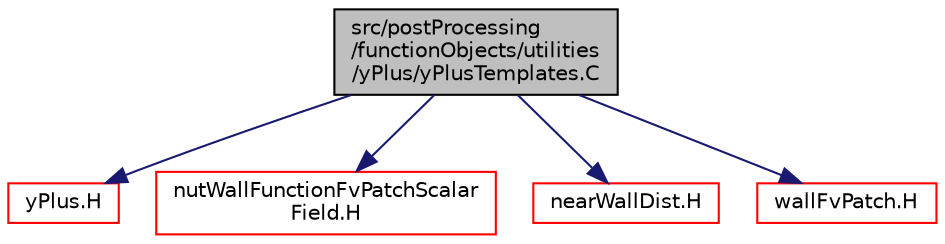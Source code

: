 digraph "src/postProcessing/functionObjects/utilities/yPlus/yPlusTemplates.C"
{
  bgcolor="transparent";
  edge [fontname="Helvetica",fontsize="10",labelfontname="Helvetica",labelfontsize="10"];
  node [fontname="Helvetica",fontsize="10",shape=record];
  Node1 [label="src/postProcessing\l/functionObjects/utilities\l/yPlus/yPlusTemplates.C",height=0.2,width=0.4,color="black", fillcolor="grey75", style="filled", fontcolor="black"];
  Node1 -> Node2 [color="midnightblue",fontsize="10",style="solid",fontname="Helvetica"];
  Node2 [label="yPlus.H",height=0.2,width=0.4,color="red",URL="$a09360.html"];
  Node1 -> Node3 [color="midnightblue",fontsize="10",style="solid",fontname="Helvetica"];
  Node3 [label="nutWallFunctionFvPatchScalar\lField.H",height=0.2,width=0.4,color="red",URL="$a10568.html"];
  Node1 -> Node4 [color="midnightblue",fontsize="10",style="solid",fontname="Helvetica"];
  Node4 [label="nearWallDist.H",height=0.2,width=0.4,color="red",URL="$a05876.html"];
  Node1 -> Node5 [color="midnightblue",fontsize="10",style="solid",fontname="Helvetica"];
  Node5 [label="wallFvPatch.H",height=0.2,width=0.4,color="red",URL="$a05865.html"];
}
